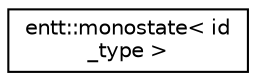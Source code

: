 digraph "Graphical Class Hierarchy"
{
 // LATEX_PDF_SIZE
  edge [fontname="Helvetica",fontsize="10",labelfontname="Helvetica",labelfontsize="10"];
  node [fontname="Helvetica",fontsize="10",shape=record];
  rankdir="LR";
  Node0 [label="entt::monostate\< id\l_type \>",height=0.2,width=0.4,color="black", fillcolor="white", style="filled",URL="$structentt_1_1monostate.html",tooltip="Minimal implementation of the monostate pattern."];
}
